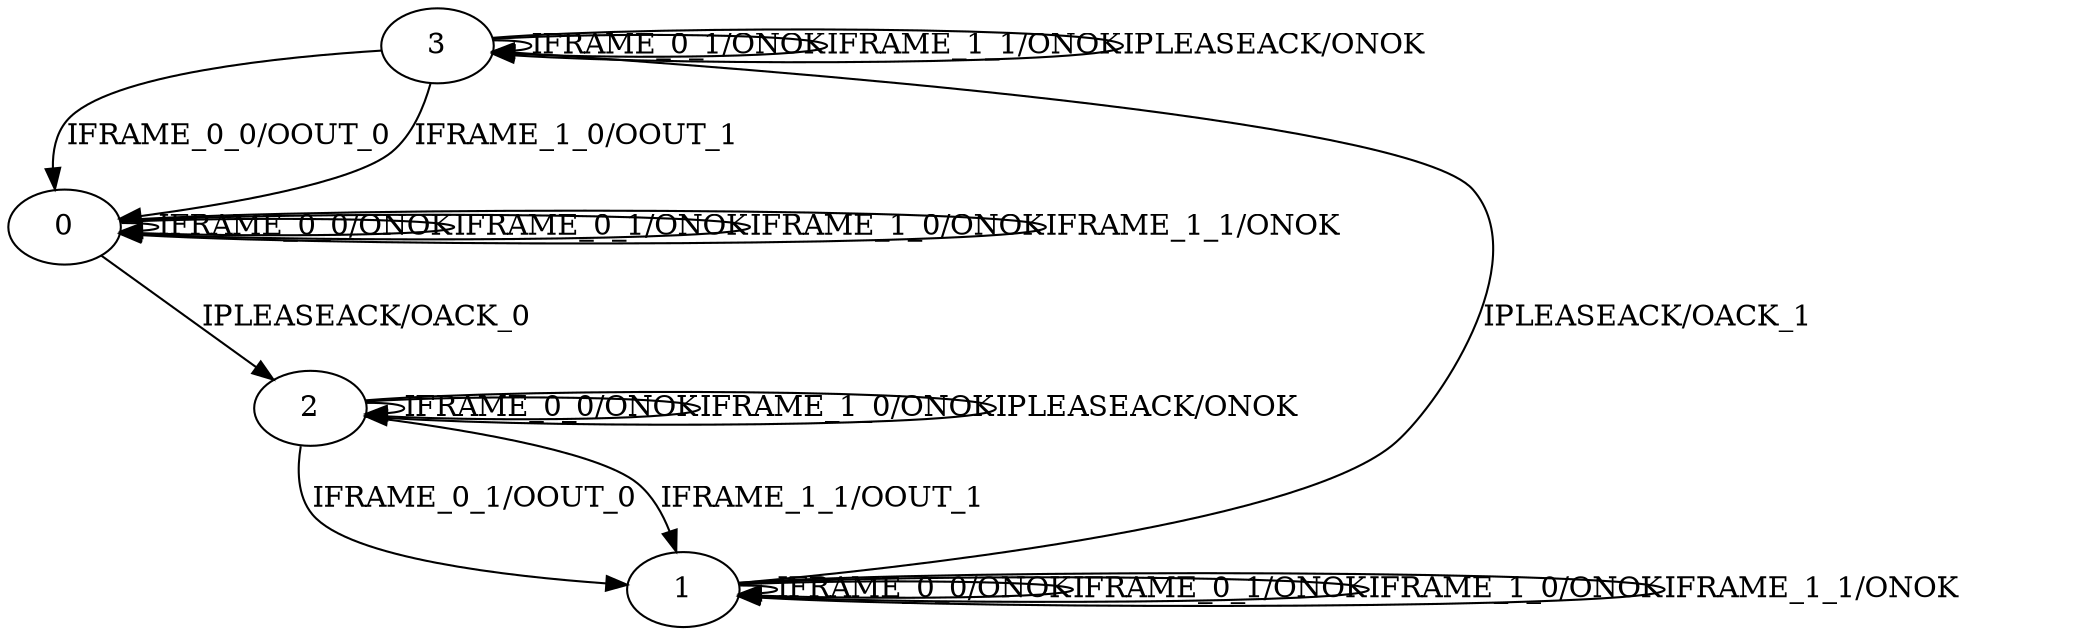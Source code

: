 digraph {
3
0
1
2
3 -> 0 [label="IFRAME_0_0/OOUT_0"]
3 -> 3 [label="IFRAME_0_1/ONOK"]
3 -> 0 [label="IFRAME_1_0/OOUT_1"]
3 -> 3 [label="IFRAME_1_1/ONOK"]
3 -> 3 [label="IPLEASEACK/ONOK"]
0 -> 0 [label="IFRAME_0_0/ONOK"]
0 -> 0 [label="IFRAME_0_1/ONOK"]
0 -> 0 [label="IFRAME_1_0/ONOK"]
0 -> 0 [label="IFRAME_1_1/ONOK"]
0 -> 2 [label="IPLEASEACK/OACK_0"]
1 -> 1 [label="IFRAME_0_0/ONOK"]
1 -> 1 [label="IFRAME_0_1/ONOK"]
1 -> 1 [label="IFRAME_1_0/ONOK"]
1 -> 1 [label="IFRAME_1_1/ONOK"]
1 -> 3 [label="IPLEASEACK/OACK_1"]
2 -> 2 [label="IFRAME_0_0/ONOK"]
2 -> 1 [label="IFRAME_0_1/OOUT_0"]
2 -> 2 [label="IFRAME_1_0/ONOK"]
2 -> 1 [label="IFRAME_1_1/OOUT_1"]
2 -> 2 [label="IPLEASEACK/ONOK"]
}
